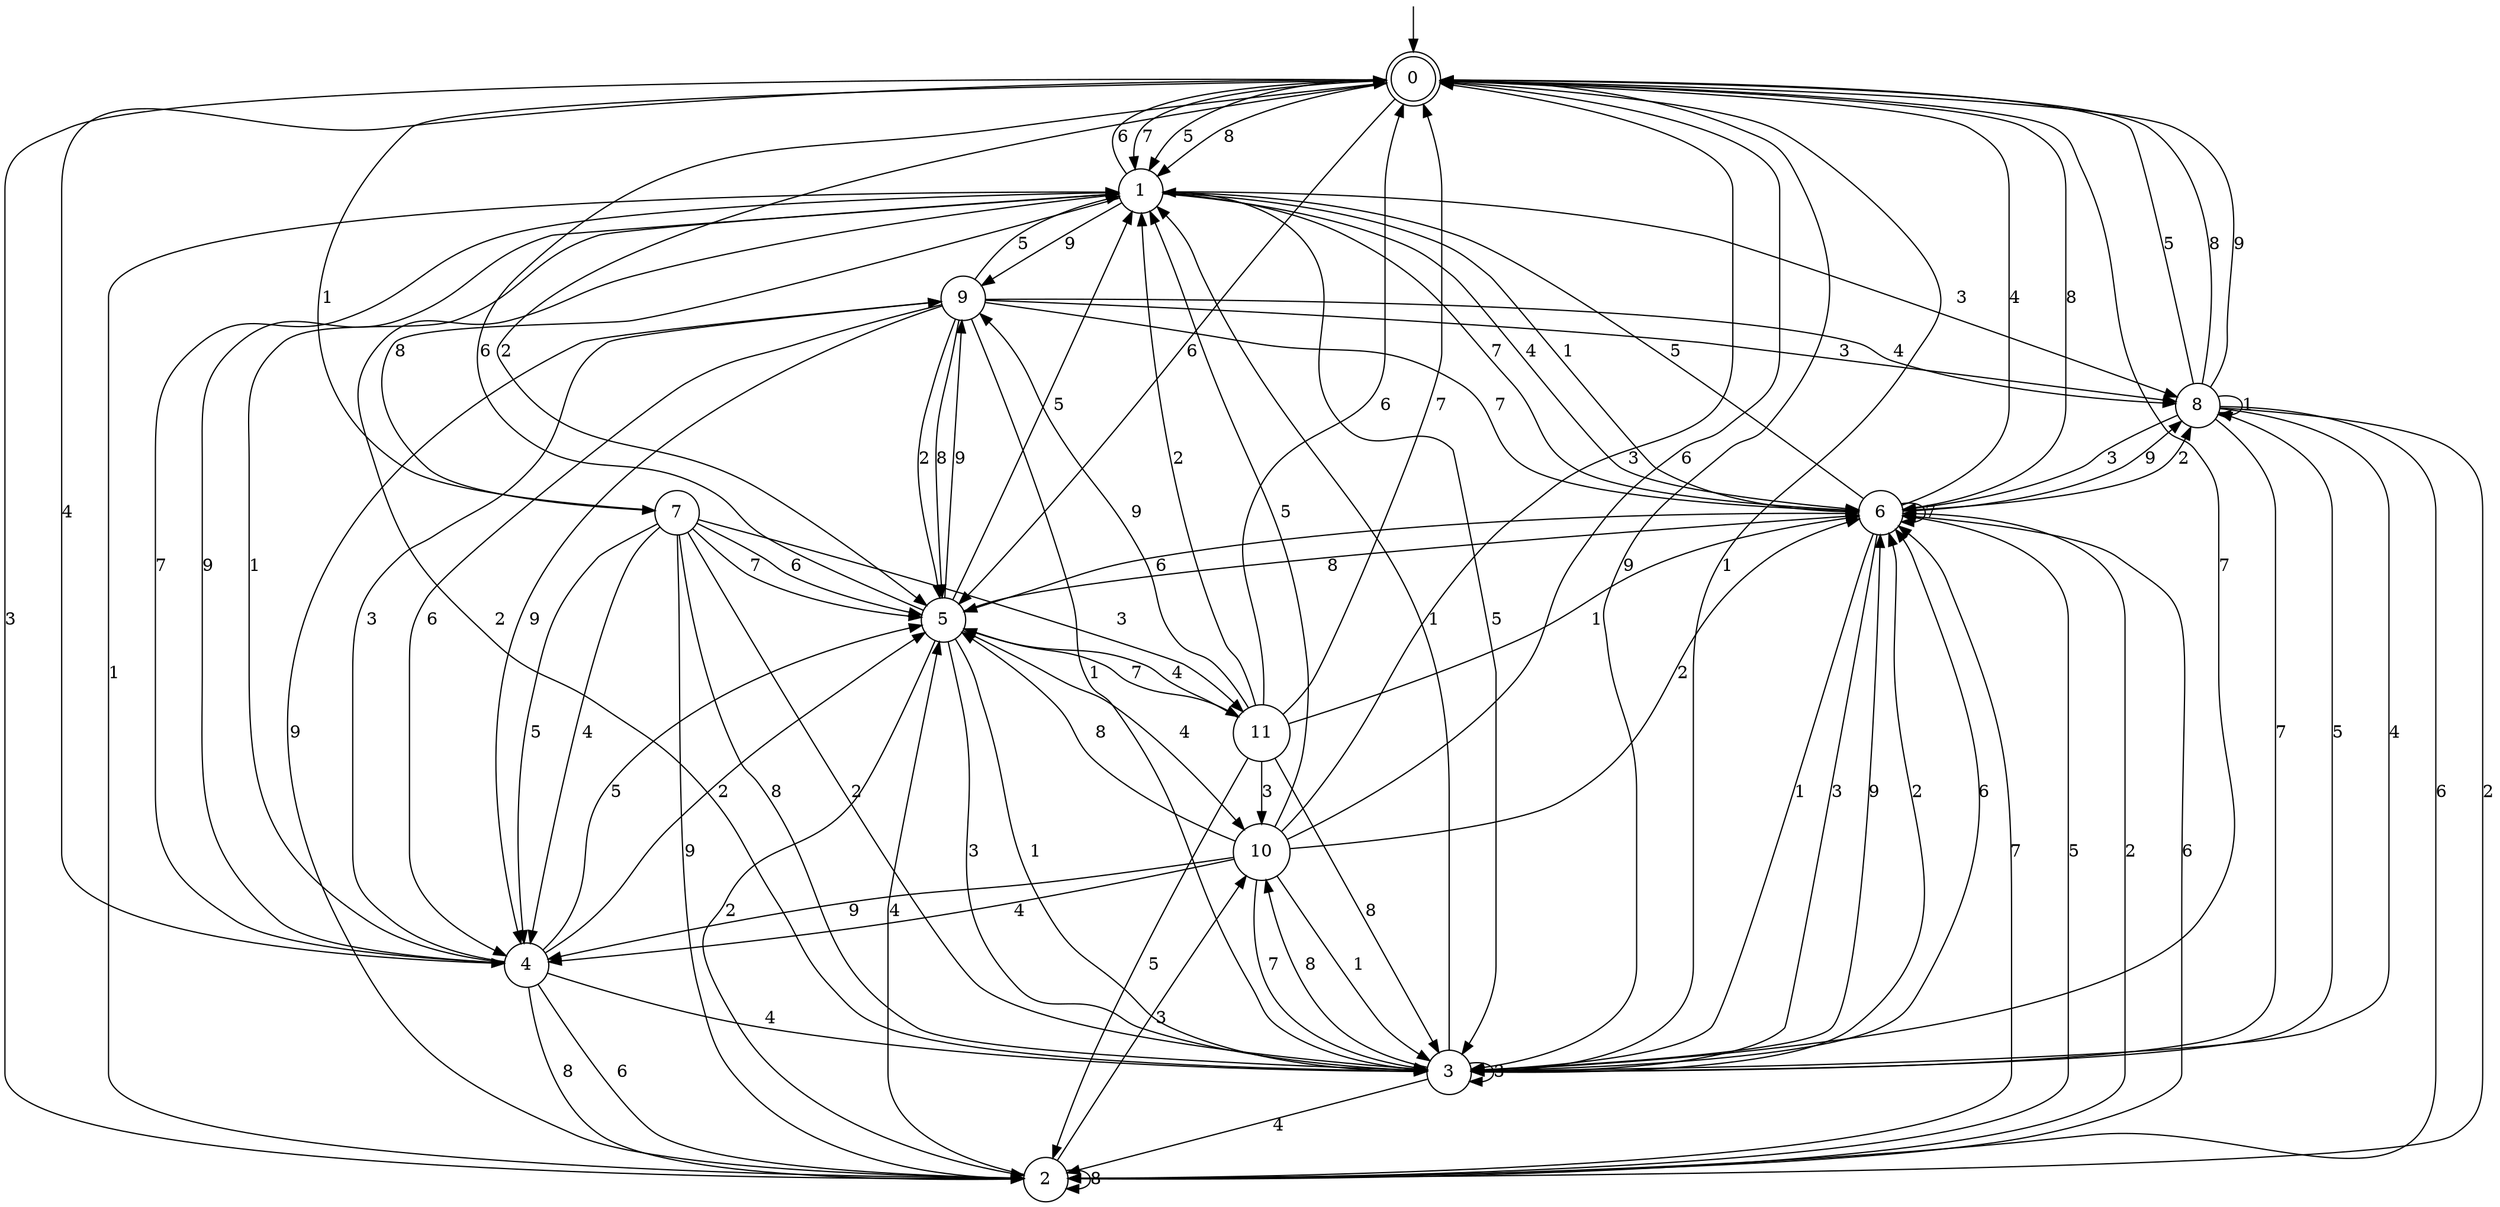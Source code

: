 digraph g {

	s0 [shape="doublecircle" label="0"];
	s1 [shape="circle" label="1"];
	s2 [shape="circle" label="2"];
	s3 [shape="circle" label="3"];
	s4 [shape="circle" label="4"];
	s5 [shape="circle" label="5"];
	s6 [shape="circle" label="6"];
	s7 [shape="circle" label="7"];
	s8 [shape="circle" label="8"];
	s9 [shape="circle" label="9"];
	s10 [shape="circle" label="10"];
	s11 [shape="circle" label="11"];
	s0 -> s1 [label="7"];
	s0 -> s1 [label="5"];
	s0 -> s1 [label="8"];
	s0 -> s2 [label="3"];
	s0 -> s3 [label="9"];
	s0 -> s4 [label="4"];
	s0 -> s5 [label="2"];
	s0 -> s5 [label="6"];
	s0 -> s3 [label="1"];
	s1 -> s6 [label="7"];
	s1 -> s3 [label="5"];
	s1 -> s7 [label="8"];
	s1 -> s8 [label="3"];
	s1 -> s9 [label="9"];
	s1 -> s6 [label="4"];
	s1 -> s3 [label="2"];
	s1 -> s0 [label="6"];
	s1 -> s6 [label="1"];
	s2 -> s6 [label="7"];
	s2 -> s6 [label="5"];
	s2 -> s2 [label="8"];
	s2 -> s10 [label="3"];
	s2 -> s9 [label="9"];
	s2 -> s5 [label="4"];
	s2 -> s6 [label="2"];
	s2 -> s6 [label="6"];
	s2 -> s1 [label="1"];
	s3 -> s0 [label="7"];
	s3 -> s8 [label="5"];
	s3 -> s10 [label="8"];
	s3 -> s3 [label="3"];
	s3 -> s6 [label="9"];
	s3 -> s2 [label="4"];
	s3 -> s6 [label="2"];
	s3 -> s6 [label="6"];
	s3 -> s1 [label="1"];
	s4 -> s1 [label="7"];
	s4 -> s5 [label="5"];
	s4 -> s2 [label="8"];
	s4 -> s9 [label="3"];
	s4 -> s1 [label="9"];
	s4 -> s3 [label="4"];
	s4 -> s5 [label="2"];
	s4 -> s2 [label="6"];
	s4 -> s1 [label="1"];
	s5 -> s11 [label="7"];
	s5 -> s1 [label="5"];
	s5 -> s6 [label="8"];
	s5 -> s3 [label="3"];
	s5 -> s9 [label="9"];
	s5 -> s10 [label="4"];
	s5 -> s2 [label="2"];
	s5 -> s0 [label="6"];
	s5 -> s3 [label="1"];
	s6 -> s6 [label="7"];
	s6 -> s1 [label="5"];
	s6 -> s0 [label="8"];
	s6 -> s3 [label="3"];
	s6 -> s8 [label="9"];
	s6 -> s0 [label="4"];
	s6 -> s8 [label="2"];
	s6 -> s5 [label="6"];
	s6 -> s3 [label="1"];
	s7 -> s5 [label="7"];
	s7 -> s4 [label="5"];
	s7 -> s3 [label="8"];
	s7 -> s11 [label="3"];
	s7 -> s2 [label="9"];
	s7 -> s4 [label="4"];
	s7 -> s3 [label="2"];
	s7 -> s5 [label="6"];
	s7 -> s0 [label="1"];
	s8 -> s3 [label="7"];
	s8 -> s0 [label="5"];
	s8 -> s0 [label="8"];
	s8 -> s6 [label="3"];
	s8 -> s0 [label="9"];
	s8 -> s3 [label="4"];
	s8 -> s2 [label="2"];
	s8 -> s2 [label="6"];
	s8 -> s8 [label="1"];
	s9 -> s6 [label="7"];
	s9 -> s1 [label="5"];
	s9 -> s5 [label="8"];
	s9 -> s8 [label="3"];
	s9 -> s4 [label="9"];
	s9 -> s8 [label="4"];
	s9 -> s5 [label="2"];
	s9 -> s4 [label="6"];
	s9 -> s3 [label="1"];
	s10 -> s3 [label="7"];
	s10 -> s1 [label="5"];
	s10 -> s5 [label="8"];
	s10 -> s0 [label="3"];
	s10 -> s4 [label="9"];
	s10 -> s4 [label="4"];
	s10 -> s6 [label="2"];
	s10 -> s0 [label="6"];
	s10 -> s3 [label="1"];
	s11 -> s0 [label="7"];
	s11 -> s2 [label="5"];
	s11 -> s3 [label="8"];
	s11 -> s10 [label="3"];
	s11 -> s9 [label="9"];
	s11 -> s5 [label="4"];
	s11 -> s1 [label="2"];
	s11 -> s0 [label="6"];
	s11 -> s6 [label="1"];

__start0 [label="" shape="none" width="0" height="0"];
__start0 -> s0;

}
